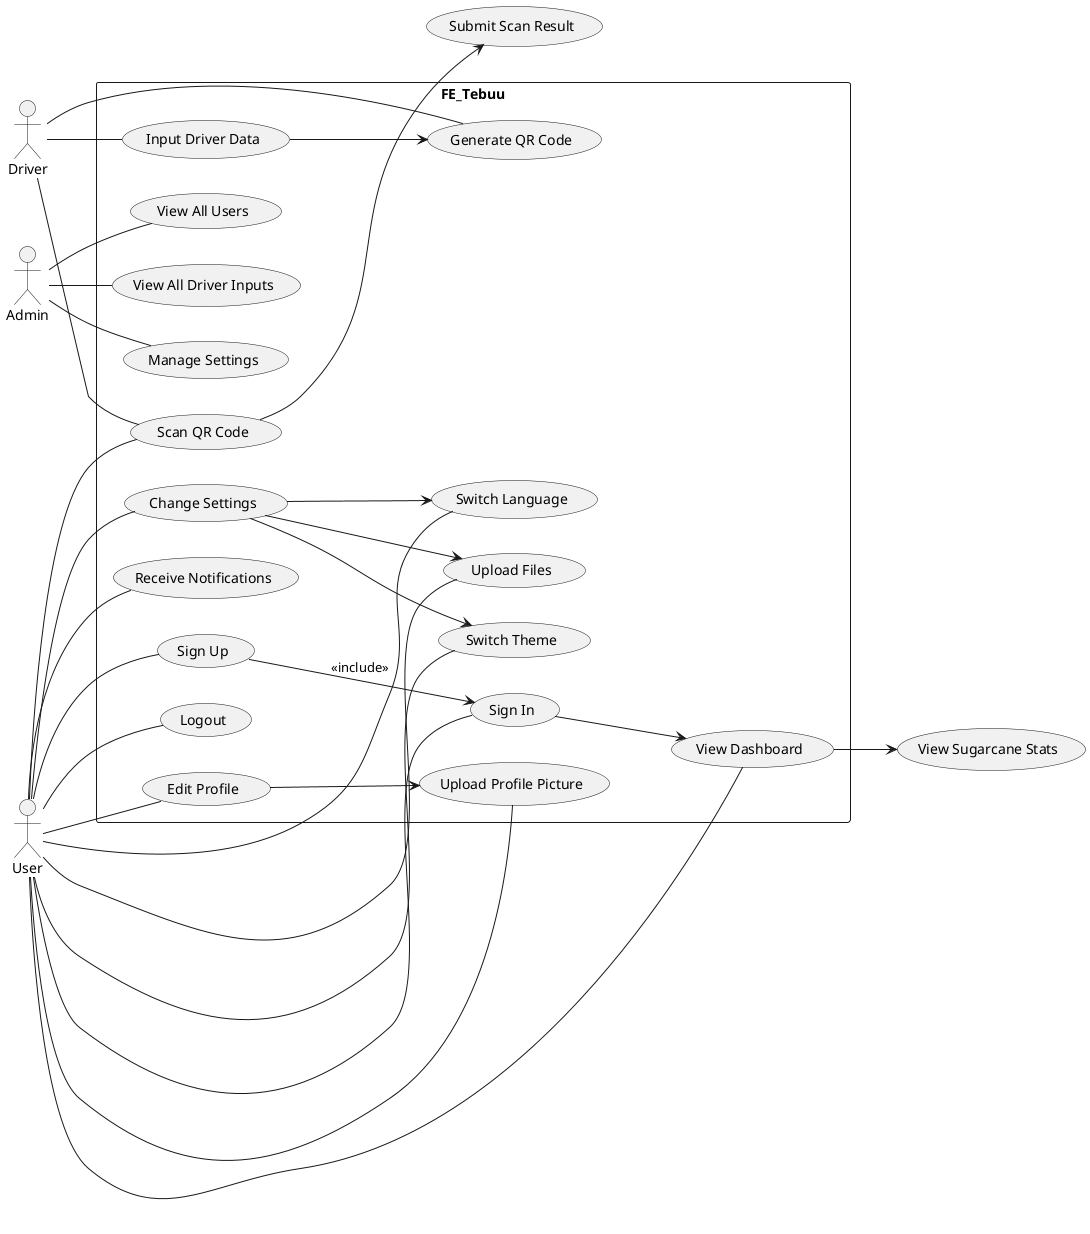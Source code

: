 @startuml
left to right direction
actor User
actor Driver
actor Admin

rectangle FE_Tebuu {
  User -- (Sign Up)
  User -- (Sign In)
  User -- (Logout)
  User -- (View Dashboard)
  User -- (Edit Profile)
  User -- (Change Settings)
  User -- (Scan QR Code)
  User -- (Receive Notifications)
  User -- (Upload Profile Picture)
  User -- (Switch Language)
  User -- (Switch Theme)
  User -- (Upload Files)

  Driver -- (Input Driver Data)
  Driver -- (Generate QR Code)
  Driver -- (Scan QR Code)

  Admin -- (View All Users)
  Admin -- (View All Driver Inputs)
  Admin -- (Manage Settings)
}

(Sign Up) --> (Sign In) : <<include>>
(Sign In) --> (View Dashboard)
(View Dashboard) --> (View Sugarcane Stats)
(Input Driver Data) --> (Generate QR Code)
(Scan QR Code) --> (Submit Scan Result)
(Edit Profile) --> (Upload Profile Picture)
(Change Settings) --> (Switch Language)
(Change Settings) --> (Switch Theme)
(Change Settings) --> (Upload Files)

@enduml
